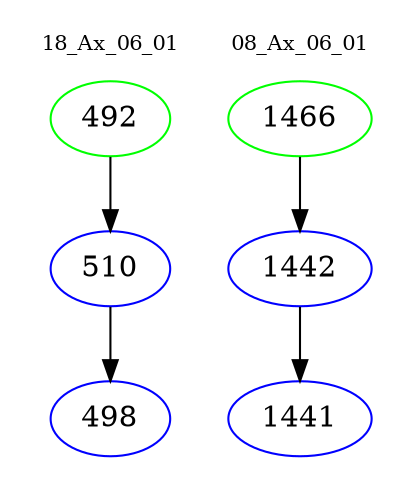 digraph{
subgraph cluster_0 {
color = white
label = "18_Ax_06_01";
fontsize=10;
T0_492 [label="492", color="green"]
T0_492 -> T0_510 [color="black"]
T0_510 [label="510", color="blue"]
T0_510 -> T0_498 [color="black"]
T0_498 [label="498", color="blue"]
}
subgraph cluster_1 {
color = white
label = "08_Ax_06_01";
fontsize=10;
T1_1466 [label="1466", color="green"]
T1_1466 -> T1_1442 [color="black"]
T1_1442 [label="1442", color="blue"]
T1_1442 -> T1_1441 [color="black"]
T1_1441 [label="1441", color="blue"]
}
}
